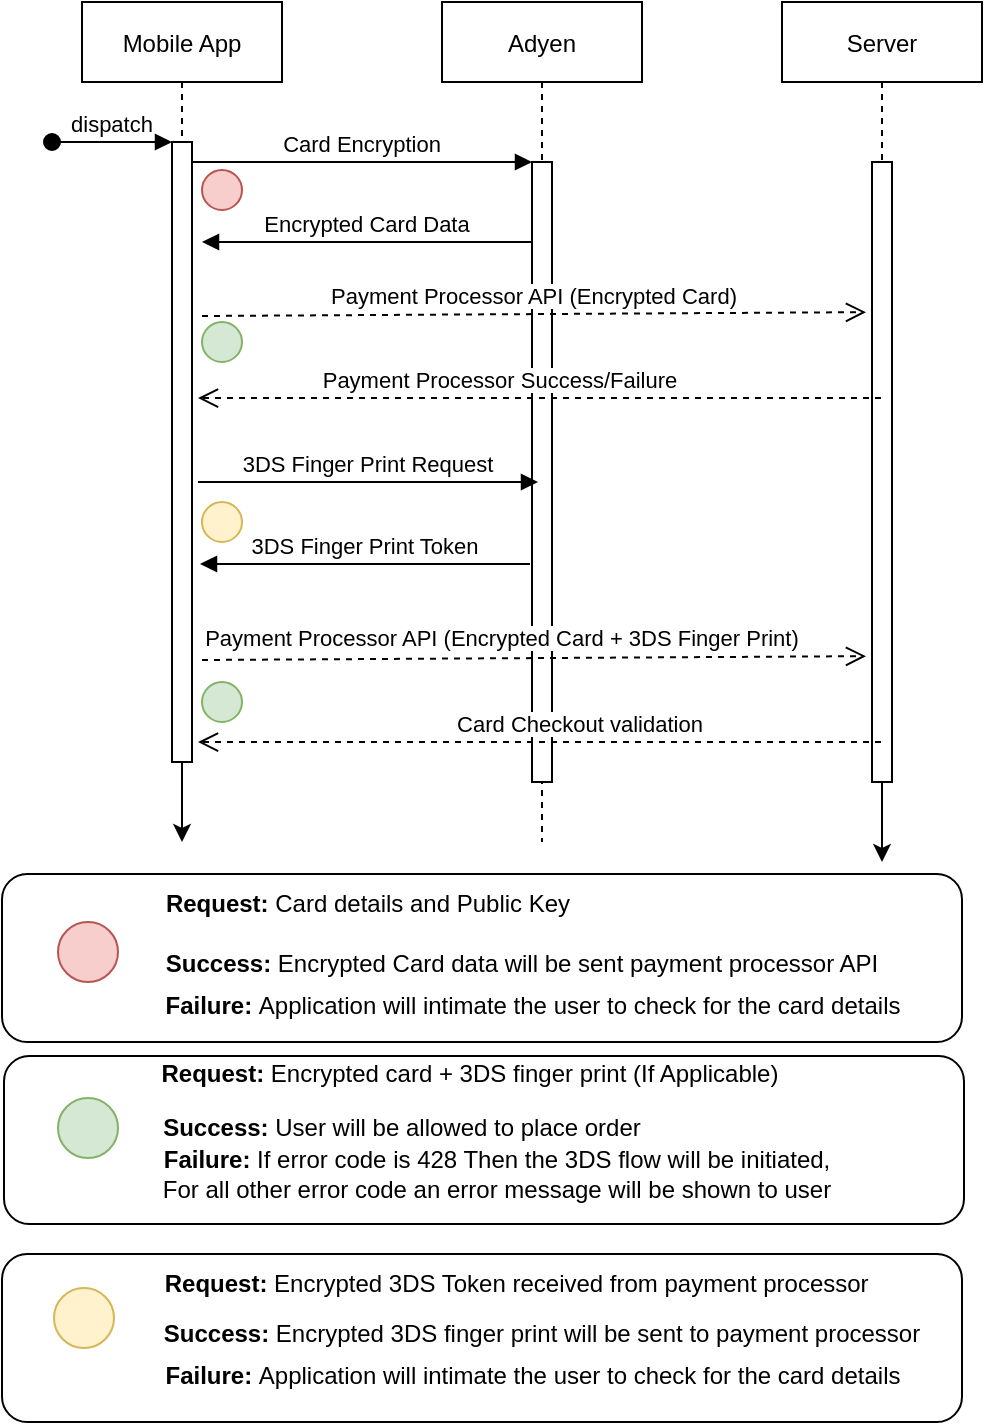 <mxfile version="15.7.3" type="github"><diagram id="kgpKYQtTHZ0yAKxKKP6v" name="Page-1"><mxGraphModel dx="946" dy="558" grid="1" gridSize="10" guides="1" tooltips="1" connect="1" arrows="1" fold="1" page="1" pageScale="1" pageWidth="850" pageHeight="1100" math="0" shadow="0"><root><mxCell id="0"/><mxCell id="1" parent="0"/><mxCell id="Tq2Csxj9xsP-fa3cgvpn-30" value="" style="rounded=1;whiteSpace=wrap;html=1;" vertex="1" parent="1"><mxGeometry x="168" y="607" width="480" height="84" as="geometry"/></mxCell><mxCell id="Tq2Csxj9xsP-fa3cgvpn-31" value="" style="rounded=1;whiteSpace=wrap;html=1;" vertex="1" parent="1"><mxGeometry x="167" y="706" width="480" height="84" as="geometry"/></mxCell><mxCell id="Tq2Csxj9xsP-fa3cgvpn-29" value="" style="rounded=1;whiteSpace=wrap;html=1;" vertex="1" parent="1"><mxGeometry x="167" y="516" width="480" height="84" as="geometry"/></mxCell><mxCell id="3nuBFxr9cyL0pnOWT2aG-1" value="Mobile App" style="shape=umlLifeline;perimeter=lifelinePerimeter;container=1;collapsible=0;recursiveResize=0;rounded=0;shadow=0;strokeWidth=1;" parent="1" vertex="1"><mxGeometry x="207" y="80" width="100" height="380" as="geometry"/></mxCell><mxCell id="3nuBFxr9cyL0pnOWT2aG-2" value="" style="points=[];perimeter=orthogonalPerimeter;rounded=0;shadow=0;strokeWidth=1;" parent="3nuBFxr9cyL0pnOWT2aG-1" vertex="1"><mxGeometry x="45" y="70" width="10" height="310" as="geometry"/></mxCell><mxCell id="3nuBFxr9cyL0pnOWT2aG-3" value="dispatch" style="verticalAlign=bottom;startArrow=oval;endArrow=block;startSize=8;shadow=0;strokeWidth=1;" parent="3nuBFxr9cyL0pnOWT2aG-1" target="3nuBFxr9cyL0pnOWT2aG-2" edge="1"><mxGeometry relative="1" as="geometry"><mxPoint x="-15" y="70" as="sourcePoint"/></mxGeometry></mxCell><mxCell id="Tq2Csxj9xsP-fa3cgvpn-11" value="" style="ellipse;whiteSpace=wrap;html=1;aspect=fixed;fillColor=#f8cecc;strokeColor=#b85450;" vertex="1" parent="3nuBFxr9cyL0pnOWT2aG-1"><mxGeometry x="60" y="84" width="20" height="20" as="geometry"/></mxCell><mxCell id="Tq2Csxj9xsP-fa3cgvpn-15" value="" style="ellipse;whiteSpace=wrap;html=1;aspect=fixed;fillColor=#d5e8d4;strokeColor=#82b366;" vertex="1" parent="3nuBFxr9cyL0pnOWT2aG-1"><mxGeometry x="60" y="160" width="20" height="20" as="geometry"/></mxCell><mxCell id="Tq2Csxj9xsP-fa3cgvpn-13" value="" style="ellipse;whiteSpace=wrap;html=1;aspect=fixed;fillColor=#fff2cc;strokeColor=#d6b656;" vertex="1" parent="3nuBFxr9cyL0pnOWT2aG-1"><mxGeometry x="60" y="250" width="20" height="20" as="geometry"/></mxCell><mxCell id="Tq2Csxj9xsP-fa3cgvpn-14" value="" style="ellipse;whiteSpace=wrap;html=1;aspect=fixed;fillColor=#d5e8d4;strokeColor=#82b366;" vertex="1" parent="3nuBFxr9cyL0pnOWT2aG-1"><mxGeometry x="60" y="340" width="20" height="20" as="geometry"/></mxCell><mxCell id="3nuBFxr9cyL0pnOWT2aG-5" value="Adyen" style="shape=umlLifeline;perimeter=lifelinePerimeter;container=1;collapsible=0;recursiveResize=0;rounded=0;shadow=0;strokeWidth=1;" parent="1" vertex="1"><mxGeometry x="387" y="80" width="100" height="420" as="geometry"/></mxCell><mxCell id="3nuBFxr9cyL0pnOWT2aG-6" value="" style="points=[];perimeter=orthogonalPerimeter;rounded=0;shadow=0;strokeWidth=1;" parent="3nuBFxr9cyL0pnOWT2aG-5" vertex="1"><mxGeometry x="45" y="80" width="10" height="310" as="geometry"/></mxCell><mxCell id="Tq2Csxj9xsP-fa3cgvpn-7" value="3DS Finger Print Request" style="verticalAlign=bottom;endArrow=block;entryX=0;entryY=0;shadow=0;strokeWidth=1;" edge="1" parent="3nuBFxr9cyL0pnOWT2aG-5"><mxGeometry relative="1" as="geometry"><mxPoint x="-122" y="240" as="sourcePoint"/><mxPoint x="48" y="240" as="targetPoint"/></mxGeometry></mxCell><mxCell id="Tq2Csxj9xsP-fa3cgvpn-8" value="3DS Finger Print Token" style="verticalAlign=bottom;endArrow=block;entryX=1;entryY=0;shadow=0;strokeWidth=1;" edge="1" parent="3nuBFxr9cyL0pnOWT2aG-5"><mxGeometry relative="1" as="geometry"><mxPoint x="44" y="281" as="sourcePoint"/><mxPoint x="-121" y="281" as="targetPoint"/></mxGeometry></mxCell><mxCell id="3nuBFxr9cyL0pnOWT2aG-8" value="Card Encryption" style="verticalAlign=bottom;endArrow=block;entryX=0;entryY=0;shadow=0;strokeWidth=1;" parent="1" source="3nuBFxr9cyL0pnOWT2aG-2" target="3nuBFxr9cyL0pnOWT2aG-6" edge="1"><mxGeometry relative="1" as="geometry"><mxPoint x="362" y="160" as="sourcePoint"/><mxPoint as="offset"/></mxGeometry></mxCell><mxCell id="3nuBFxr9cyL0pnOWT2aG-9" value="Encrypted Card Data" style="verticalAlign=bottom;endArrow=block;entryX=1;entryY=0;shadow=0;strokeWidth=1;" parent="1" source="3nuBFxr9cyL0pnOWT2aG-6" edge="1"><mxGeometry relative="1" as="geometry"><mxPoint x="327" y="200" as="sourcePoint"/><mxPoint x="267" y="200" as="targetPoint"/></mxGeometry></mxCell><mxCell id="3nuBFxr9cyL0pnOWT2aG-10" value="Payment Processor API (Encrypted Card)" style="verticalAlign=bottom;endArrow=open;dashed=1;endSize=8;exitX=1;exitY=0.95;shadow=0;strokeWidth=1;entryX=-0.3;entryY=0.368;entryDx=0;entryDy=0;entryPerimeter=0;" parent="1" edge="1"><mxGeometry relative="1" as="geometry"><mxPoint x="599" y="235.08" as="targetPoint"/><mxPoint x="267" y="237" as="sourcePoint"/></mxGeometry></mxCell><mxCell id="Tq2Csxj9xsP-fa3cgvpn-4" style="edgeStyle=orthogonalEdgeStyle;rounded=0;orthogonalLoop=1;jettySize=auto;html=1;" edge="1" parent="1" source="Tq2Csxj9xsP-fa3cgvpn-1"><mxGeometry relative="1" as="geometry"><mxPoint x="607" y="510" as="targetPoint"/></mxGeometry></mxCell><mxCell id="Tq2Csxj9xsP-fa3cgvpn-1" value="Server" style="shape=umlLifeline;perimeter=lifelinePerimeter;container=1;collapsible=0;recursiveResize=0;rounded=0;shadow=0;strokeWidth=1;" vertex="1" parent="1"><mxGeometry x="557" y="80" width="100" height="390" as="geometry"/></mxCell><mxCell id="Tq2Csxj9xsP-fa3cgvpn-2" value="" style="points=[];perimeter=orthogonalPerimeter;rounded=0;shadow=0;strokeWidth=1;" vertex="1" parent="Tq2Csxj9xsP-fa3cgvpn-1"><mxGeometry x="45" y="80" width="10" height="310" as="geometry"/></mxCell><mxCell id="Tq2Csxj9xsP-fa3cgvpn-3" style="edgeStyle=orthogonalEdgeStyle;rounded=0;orthogonalLoop=1;jettySize=auto;html=1;" edge="1" parent="1" source="3nuBFxr9cyL0pnOWT2aG-2"><mxGeometry relative="1" as="geometry"><mxPoint x="257" y="500" as="targetPoint"/></mxGeometry></mxCell><mxCell id="Tq2Csxj9xsP-fa3cgvpn-5" value="Payment Processor Success/Failure" style="verticalAlign=bottom;endArrow=open;dashed=1;endSize=8;shadow=0;strokeWidth=1;entryX=1.3;entryY=0.584;entryDx=0;entryDy=0;entryPerimeter=0;" edge="1" parent="1"><mxGeometry x="0.11" relative="1" as="geometry"><mxPoint x="265" y="278.04" as="targetPoint"/><mxPoint x="606.5" y="278" as="sourcePoint"/><Array as="points"><mxPoint x="527" y="278"/></Array><mxPoint x="-1" as="offset"/></mxGeometry></mxCell><mxCell id="Tq2Csxj9xsP-fa3cgvpn-9" value="Payment Processor API (Encrypted Card + 3DS Finger Print)" style="verticalAlign=bottom;endArrow=open;dashed=1;endSize=8;exitX=1;exitY=0.95;shadow=0;strokeWidth=1;entryX=-0.3;entryY=0.368;entryDx=0;entryDy=0;entryPerimeter=0;" edge="1" parent="1"><mxGeometry x="-0.096" y="1" relative="1" as="geometry"><mxPoint x="599" y="407.08" as="targetPoint"/><mxPoint x="267" y="409" as="sourcePoint"/><mxPoint as="offset"/></mxGeometry></mxCell><mxCell id="Tq2Csxj9xsP-fa3cgvpn-10" value="&#10;Card Checkout validation" style="verticalAlign=bottom;endArrow=open;dashed=1;endSize=8;shadow=0;strokeWidth=1;entryX=1.3;entryY=0.584;entryDx=0;entryDy=0;entryPerimeter=0;" edge="1" parent="1"><mxGeometry x="-0.124" relative="1" as="geometry"><mxPoint x="265" y="450.04" as="targetPoint"/><mxPoint x="606.5" y="450" as="sourcePoint"/><Array as="points"><mxPoint x="527" y="450"/></Array><mxPoint x="-1" as="offset"/></mxGeometry></mxCell><mxCell id="Tq2Csxj9xsP-fa3cgvpn-16" value="" style="ellipse;whiteSpace=wrap;html=1;aspect=fixed;fillColor=#f8cecc;strokeColor=#b85450;" vertex="1" parent="1"><mxGeometry x="195" y="540" width="30" height="30" as="geometry"/></mxCell><mxCell id="Tq2Csxj9xsP-fa3cgvpn-17" value="&lt;b&gt;Success:&lt;/b&gt; Encrypted Card data will be sent payment processor API" style="text;html=1;strokeColor=none;fillColor=none;align=center;verticalAlign=middle;whiteSpace=wrap;rounded=0;" vertex="1" parent="1"><mxGeometry x="237" y="546" width="380" height="30" as="geometry"/></mxCell><mxCell id="Tq2Csxj9xsP-fa3cgvpn-18" value="&lt;b&gt;Failure:&lt;/b&gt;&amp;nbsp;Application will intimate the user to check for the card details" style="text;html=1;strokeColor=none;fillColor=none;align=center;verticalAlign=middle;whiteSpace=wrap;rounded=0;" vertex="1" parent="1"><mxGeometry x="238" y="567" width="389" height="30" as="geometry"/></mxCell><mxCell id="Tq2Csxj9xsP-fa3cgvpn-19" value="" style="ellipse;whiteSpace=wrap;html=1;aspect=fixed;fillColor=#d5e8d4;strokeColor=#82b366;" vertex="1" parent="1"><mxGeometry x="195" y="628" width="30" height="30" as="geometry"/></mxCell><mxCell id="Tq2Csxj9xsP-fa3cgvpn-20" value="&lt;b&gt;Success:&lt;/b&gt;&amp;nbsp;User will be allowed to place order" style="text;html=1;strokeColor=none;fillColor=none;align=center;verticalAlign=middle;whiteSpace=wrap;rounded=0;" vertex="1" parent="1"><mxGeometry x="237" y="628" width="260" height="30" as="geometry"/></mxCell><mxCell id="Tq2Csxj9xsP-fa3cgvpn-21" value="&lt;b&gt;Failure:&lt;/b&gt;&amp;nbsp;If error code is 428 Then the 3DS flow will be initiated, For all other error code an error message will be shown to user" style="text;html=1;strokeColor=none;fillColor=none;align=center;verticalAlign=middle;whiteSpace=wrap;rounded=0;" vertex="1" parent="1"><mxGeometry x="240" y="651" width="349" height="30" as="geometry"/></mxCell><mxCell id="Tq2Csxj9xsP-fa3cgvpn-22" value="" style="ellipse;whiteSpace=wrap;html=1;aspect=fixed;fillColor=#fff2cc;strokeColor=#d6b656;" vertex="1" parent="1"><mxGeometry x="193" y="723" width="30" height="30" as="geometry"/></mxCell><mxCell id="Tq2Csxj9xsP-fa3cgvpn-24" value="&lt;b&gt;Failure:&lt;/b&gt;&amp;nbsp;Application will intimate the user to check for the card details" style="text;html=1;strokeColor=none;fillColor=none;align=center;verticalAlign=middle;whiteSpace=wrap;rounded=0;" vertex="1" parent="1"><mxGeometry x="238" y="752" width="389" height="30" as="geometry"/></mxCell><mxCell id="Tq2Csxj9xsP-fa3cgvpn-25" value="&lt;b&gt;Success:&lt;/b&gt;&amp;nbsp;Encrypted 3DS finger print will be sent to payment processor" style="text;html=1;strokeColor=none;fillColor=none;align=center;verticalAlign=middle;whiteSpace=wrap;rounded=0;" vertex="1" parent="1"><mxGeometry x="237" y="731" width="400" height="30" as="geometry"/></mxCell><mxCell id="Tq2Csxj9xsP-fa3cgvpn-27" value="&lt;b&gt;Request:&lt;/b&gt;&amp;nbsp;Card details and Public Key" style="text;html=1;strokeColor=none;fillColor=none;align=center;verticalAlign=middle;whiteSpace=wrap;rounded=0;" vertex="1" parent="1"><mxGeometry x="245" y="516" width="210" height="30" as="geometry"/></mxCell><mxCell id="Tq2Csxj9xsP-fa3cgvpn-28" value="&lt;b&gt;Request:&lt;/b&gt;&amp;nbsp;Encrypted card + 3DS finger print (If Applicable)" style="text;html=1;strokeColor=none;fillColor=none;align=center;verticalAlign=middle;whiteSpace=wrap;rounded=0;" vertex="1" parent="1"><mxGeometry x="245" y="601" width="312" height="30" as="geometry"/></mxCell><mxCell id="Tq2Csxj9xsP-fa3cgvpn-32" value="&lt;b&gt;Request: &lt;/b&gt;Encrypted 3DS Token received from payment processor&amp;nbsp;" style="text;html=1;strokeColor=none;fillColor=none;align=center;verticalAlign=middle;whiteSpace=wrap;rounded=0;" vertex="1" parent="1"><mxGeometry x="242" y="706" width="368" height="30" as="geometry"/></mxCell></root></mxGraphModel></diagram></mxfile>